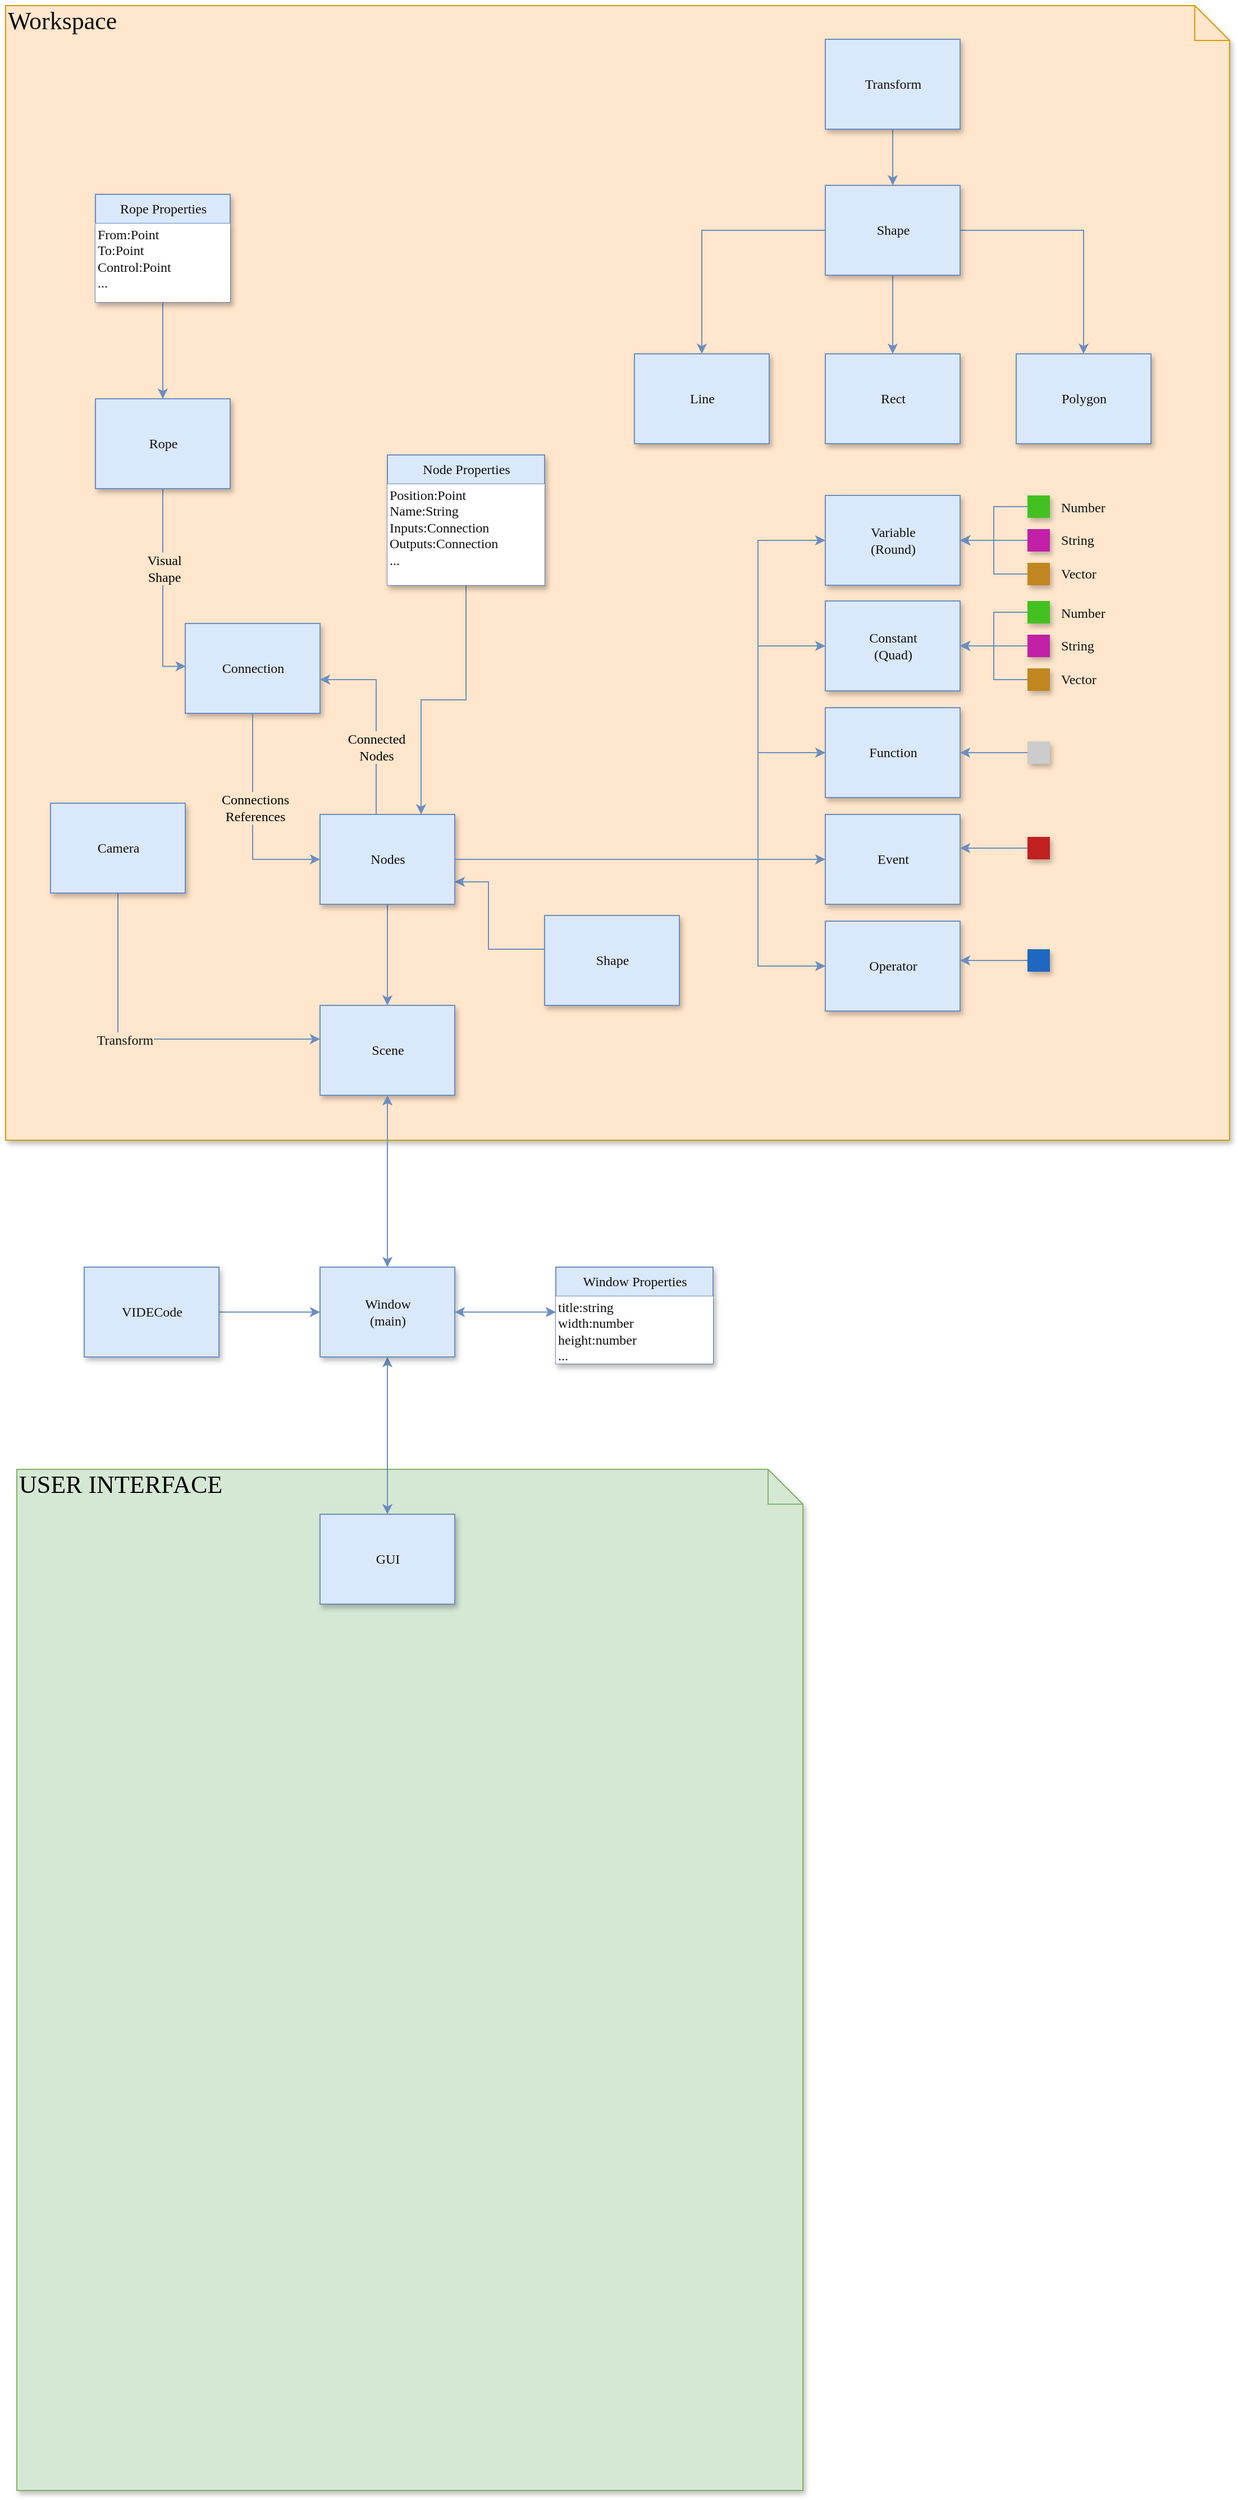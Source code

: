 <mxfile version="10.2.1" type="device"><diagram id="GJ-yyxmubMvBcJ7c2TbR" name="Página-1"><mxGraphModel dx="1426" dy="2041" grid="1" gridSize="10" guides="1" tooltips="1" connect="1" arrows="1" fold="1" page="1" pageScale="1" pageWidth="827" pageHeight="1169" math="0" shadow="0"><root><object label="" font-familty="Montserrat" id="0"><mxCell/></object><mxCell id="1" parent="0"/><mxCell id="iBHfur3ImWWTaeyt7BHs-14" value="USER INTERFACE" style="shape=note;whiteSpace=wrap;html=1;size=31;verticalAlign=top;align=left;spacingTop=-6;shadow=1;strokeColor=#82b366;fillColor=#d5e8d4;fontFamily=Montserrat;fontSize=22;" parent="1" vertex="1"><mxGeometry x="70" y="813" width="700" height="909" as="geometry"/></mxCell><mxCell id="iBHfur3ImWWTaeyt7BHs-3" value="Workspace" style="shape=note;whiteSpace=wrap;html=1;size=31;verticalAlign=top;align=left;spacingTop=-6;shadow=1;strokeColor=#d79b00;fillColor=#ffe6cc;fontFamily=Montserrat;fontSize=22;fontColor=#0D0D0D;" parent="1" vertex="1"><mxGeometry x="60" y="-490" width="1090" height="1010" as="geometry"/></mxCell><mxCell id="8Ssk-ubAK3tdYnXw0_cn-62" value="Scene&lt;br&gt;" style="html=1;shadow=1;fontFamily=Montserrat;fontSize=12;fontColor=#101010;align=center;strokeColor=#6c8ebf;fillColor=#dae8fc;" parent="1" vertex="1"><mxGeometry x="340" y="400" width="120" height="80" as="geometry"/></mxCell><mxCell id="8Ssk-ubAK3tdYnXw0_cn-64" style="edgeStyle=orthogonalEdgeStyle;rounded=0;html=1;jettySize=auto;orthogonalLoop=1;fontColor=#101010;fillColor=#dae8fc;strokeColor=#6c8ebf;fontFamily=Montserrat;" parent="1" source="8Ssk-ubAK3tdYnXw0_cn-63" target="8Ssk-ubAK3tdYnXw0_cn-62" edge="1"><mxGeometry relative="1" as="geometry"><Array as="points"><mxPoint x="160" y="430"/></Array></mxGeometry></mxCell><mxCell id="8Ssk-ubAK3tdYnXw0_cn-68" value="Transform" style="text;html=1;resizable=0;points=[];align=center;verticalAlign=middle;labelBackgroundColor=#FFE6CC;fontColor=#101010;fontFamily=Montserrat;" parent="8Ssk-ubAK3tdYnXw0_cn-64" vertex="1" connectable="0"><mxGeometry x="-0.12" y="-4" relative="1" as="geometry"><mxPoint x="-0.5" y="-3.5" as="offset"/></mxGeometry></mxCell><mxCell id="8Ssk-ubAK3tdYnXw0_cn-63" value="Camera" style="html=1;shadow=1;fontFamily=Montserrat;fontSize=12;fontColor=#101010;align=center;strokeColor=#6c8ebf;fillColor=#dae8fc;" parent="1" vertex="1"><mxGeometry x="100" y="220" width="120" height="80" as="geometry"/></mxCell><mxCell id="8Ssk-ubAK3tdYnXw0_cn-67" style="edgeStyle=orthogonalEdgeStyle;rounded=0;html=1;jettySize=auto;orthogonalLoop=1;fontColor=#101010;fillColor=#dae8fc;strokeColor=#6c8ebf;fontFamily=Montserrat;startArrow=classic;startFill=1;entryX=0.5;entryY=1;entryDx=0;entryDy=0;" parent="1" source="8Ssk-ubAK3tdYnXw0_cn-65" target="qlbBP_N_VVIBBdWzX94u-3" edge="1"><mxGeometry relative="1" as="geometry"><mxPoint x="400" y="773" as="targetPoint"/></mxGeometry></mxCell><mxCell id="8Ssk-ubAK3tdYnXw0_cn-65" value="GUI" style="html=1;shadow=1;fontFamily=Montserrat;fontSize=12;fontColor=#101010;align=center;strokeColor=#6c8ebf;fillColor=#dae8fc;" parent="1" vertex="1"><mxGeometry x="340" y="853" width="120" height="80" as="geometry"/></mxCell><mxCell id="8Ssk-ubAK3tdYnXw0_cn-70" style="edgeStyle=orthogonalEdgeStyle;rounded=0;html=1;jettySize=auto;orthogonalLoop=1;fontFamily=Montserrat;fillColor=#dae8fc;strokeColor=#6c8ebf;" parent="1" source="8Ssk-ubAK3tdYnXw0_cn-69" target="8Ssk-ubAK3tdYnXw0_cn-62" edge="1"><mxGeometry relative="1" as="geometry"/></mxCell><mxCell id="iBHfur3ImWWTaeyt7BHs-5" value="" style="edgeStyle=orthogonalEdgeStyle;rounded=0;jumpSize=0;html=1;startArrow=none;startFill=0;endArrow=classic;endFill=1;jettySize=auto;orthogonalLoop=1;fontFamily=Montserrat;fontSize=22;fontColor=#0D0D0D;fillColor=#dae8fc;strokeColor=#6c8ebf;" parent="1" source="8Ssk-ubAK3tdYnXw0_cn-69" target="iBHfur3ImWWTaeyt7BHs-4" edge="1"><mxGeometry relative="1" as="geometry"><Array as="points"><mxPoint x="730" y="270"/><mxPoint x="730" y="-14"/></Array></mxGeometry></mxCell><mxCell id="hnRwThwo4M4ksD-CZhgn-10" value="" style="edgeStyle=orthogonalEdgeStyle;rounded=0;html=1;jettySize=auto;orthogonalLoop=1;fillColor=#dae8fc;strokeColor=#6c8ebf;startArrow=classic;startFill=1;endArrow=none;endFill=0;" parent="1" source="8Ssk-ubAK3tdYnXw0_cn-69" target="hnRwThwo4M4ksD-CZhgn-9" edge="1"><mxGeometry relative="1" as="geometry"><Array as="points"><mxPoint x="490" y="290"/><mxPoint x="490" y="350"/></Array></mxGeometry></mxCell><mxCell id="HsQVhBsAnsZCBmu8fm_p-2" style="edgeStyle=orthogonalEdgeStyle;rounded=0;html=1;entryX=0;entryY=0.5;entryDx=0;entryDy=0;jettySize=auto;orthogonalLoop=1;fillColor=#dae8fc;strokeColor=#6c8ebf;" parent="1" source="8Ssk-ubAK3tdYnXw0_cn-69" target="HsQVhBsAnsZCBmu8fm_p-1" edge="1"><mxGeometry relative="1" as="geometry"><Array as="points"><mxPoint x="730" y="270"/><mxPoint x="730" y="175"/></Array></mxGeometry></mxCell><mxCell id="HsQVhBsAnsZCBmu8fm_p-4" style="edgeStyle=orthogonalEdgeStyle;rounded=0;html=1;entryX=0;entryY=0.5;entryDx=0;entryDy=0;jettySize=auto;orthogonalLoop=1;fillColor=#dae8fc;strokeColor=#6c8ebf;" parent="1" source="8Ssk-ubAK3tdYnXw0_cn-69" target="HsQVhBsAnsZCBmu8fm_p-3" edge="1"><mxGeometry relative="1" as="geometry"><Array as="points"><mxPoint x="710" y="270"/><mxPoint x="710" y="270"/></Array></mxGeometry></mxCell><mxCell id="HsQVhBsAnsZCBmu8fm_p-6" style="edgeStyle=orthogonalEdgeStyle;rounded=0;html=1;entryX=0;entryY=0.5;entryDx=0;entryDy=0;jettySize=auto;orthogonalLoop=1;fillColor=#dae8fc;strokeColor=#6c8ebf;" parent="1" source="8Ssk-ubAK3tdYnXw0_cn-69" target="HsQVhBsAnsZCBmu8fm_p-5" edge="1"><mxGeometry relative="1" as="geometry"><Array as="points"><mxPoint x="730" y="270"/><mxPoint x="730" y="365"/></Array></mxGeometry></mxCell><mxCell id="8Ssk-ubAK3tdYnXw0_cn-69" value="Nodes" style="html=1;shadow=1;fontFamily=Montserrat;fontSize=12;fontColor=#101010;align=center;strokeColor=#6c8ebf;fillColor=#dae8fc;" parent="1" vertex="1"><mxGeometry x="340" y="230" width="120" height="80" as="geometry"/></mxCell><mxCell id="hnRwThwo4M4ksD-CZhgn-9" value="Shape" style="html=1;shadow=1;fontFamily=Montserrat;fontSize=12;fontColor=#101010;align=center;strokeColor=#6c8ebf;fillColor=#dae8fc;" parent="1" vertex="1"><mxGeometry x="540" y="320" width="120" height="80" as="geometry"/></mxCell><mxCell id="iBHfur3ImWWTaeyt7BHs-4" value="Variable&lt;br&gt;(Round)&lt;br&gt;" style="html=1;shadow=1;fontFamily=Montserrat;fontSize=12;fontColor=#101010;align=center;strokeColor=#6c8ebf;fillColor=#dae8fc;" parent="1" vertex="1"><mxGeometry x="790" y="-54" width="120" height="80" as="geometry"/></mxCell><mxCell id="iBHfur3ImWWTaeyt7BHs-7" value="Constant&lt;br&gt;(Quad)&lt;br&gt;" style="html=1;shadow=1;fontFamily=Montserrat;fontSize=12;fontColor=#101010;align=center;strokeColor=#6c8ebf;fillColor=#dae8fc;" parent="1" vertex="1"><mxGeometry x="790" y="40" width="120" height="80" as="geometry"/></mxCell><mxCell id="8Ssk-ubAK3tdYnXw0_cn-71" value="Connection&lt;br&gt;" style="html=1;shadow=1;fontFamily=Montserrat;fontSize=12;fontColor=#101010;align=center;strokeColor=#6c8ebf;fillColor=#dae8fc;" parent="1" vertex="1"><mxGeometry x="220" y="60" width="120" height="80" as="geometry"/></mxCell><mxCell id="8Ssk-ubAK3tdYnXw0_cn-74" value="" style="endArrow=classic;startArrow=none;html=1;fontFamily=Montserrat;fillColor=#dae8fc;strokeColor=#6c8ebf;jumpSize=0;rounded=0;edgeStyle=orthogonalEdgeStyle;startFill=0;" parent="1" source="8Ssk-ubAK3tdYnXw0_cn-71" target="8Ssk-ubAK3tdYnXw0_cn-69" edge="1"><mxGeometry width="50" height="50" relative="1" as="geometry"><mxPoint x="400" y="170" as="sourcePoint"/><mxPoint x="400" y="190.711" as="targetPoint"/><Array as="points"><mxPoint x="280" y="270"/></Array></mxGeometry></mxCell><mxCell id="8Ssk-ubAK3tdYnXw0_cn-82" value="Connections&lt;br&gt;References&lt;br&gt;" style="text;html=1;resizable=0;points=[];align=center;verticalAlign=middle;labelBackgroundColor=#FFE6CC;fontFamily=Montserrat;" parent="8Ssk-ubAK3tdYnXw0_cn-74" vertex="1" connectable="0"><mxGeometry x="-0.114" y="2" relative="1" as="geometry"><mxPoint as="offset"/></mxGeometry></mxCell><mxCell id="8Ssk-ubAK3tdYnXw0_cn-76" style="edgeStyle=orthogonalEdgeStyle;rounded=0;html=1;entryX=0.003;entryY=0.477;entryDx=0;entryDy=0;entryPerimeter=0;jettySize=auto;orthogonalLoop=1;fontFamily=Montserrat;fillColor=#dae8fc;strokeColor=#6c8ebf;" parent="1" source="8Ssk-ubAK3tdYnXw0_cn-75" target="8Ssk-ubAK3tdYnXw0_cn-71" edge="1"><mxGeometry relative="1" as="geometry"/></mxCell><mxCell id="8Ssk-ubAK3tdYnXw0_cn-78" value="Visual&lt;br&gt;Shape&lt;br&gt;" style="text;html=1;resizable=0;points=[];align=center;verticalAlign=middle;labelBackgroundColor=#FFE6CC;fontFamily=Montserrat;labelBorderColor=none;" parent="8Ssk-ubAK3tdYnXw0_cn-76" vertex="1" connectable="0"><mxGeometry x="-0.205" y="1" relative="1" as="geometry"><mxPoint as="offset"/></mxGeometry></mxCell><mxCell id="8Ssk-ubAK3tdYnXw0_cn-84" value="" style="edgeStyle=orthogonalEdgeStyle;rounded=0;jumpSize=0;html=1;startArrow=classic;startFill=1;jettySize=auto;orthogonalLoop=1;fontFamily=Montserrat;fillColor=#dae8fc;strokeColor=#6c8ebf;endArrow=none;endFill=0;" parent="1" source="8Ssk-ubAK3tdYnXw0_cn-75" target="8Ssk-ubAK3tdYnXw0_cn-83" edge="1"><mxGeometry relative="1" as="geometry"/></mxCell><mxCell id="8Ssk-ubAK3tdYnXw0_cn-75" value="Rope&lt;br&gt;" style="html=1;shadow=1;fontFamily=Montserrat;fontSize=12;fontColor=#101010;align=center;strokeColor=#6c8ebf;fillColor=#dae8fc;" parent="1" vertex="1"><mxGeometry x="140" y="-140" width="120" height="80" as="geometry"/></mxCell><mxCell id="8Ssk-ubAK3tdYnXw0_cn-83" value="Rope Properties&lt;br&gt;" style="swimlane;fontStyle=0;childLayout=stackLayout;horizontal=1;startSize=26;fillColor=#dae8fc;horizontalStack=0;resizeParent=1;resizeParentMax=0;resizeLast=0;collapsible=1;marginBottom=0;shadow=1;fontFamily=Montserrat;fontSize=12;fontColor=#101010;align=center;strokeColor=#6c8ebf;html=1;" parent="1" vertex="1"><mxGeometry x="140" y="-322" width="120" height="96" as="geometry"><mxRectangle x="140" y="-300" width="130" height="26" as="alternateBounds"/></mxGeometry></mxCell><mxCell id="iBHfur3ImWWTaeyt7BHs-2" value="From:Point&lt;br&gt;To:Point&lt;br&gt;Control:Point&lt;br&gt;...&lt;br&gt;&lt;br&gt;" style="text;html=1;resizable=0;points=[];autosize=1;align=left;verticalAlign=top;spacingTop=-4;fontFamily=Montserrat;fontColor=#101010;fillColor=#ffffff;gradientColor=none;strokeColor=none;shadow=1;" parent="8Ssk-ubAK3tdYnXw0_cn-83" vertex="1"><mxGeometry y="26" width="120" height="70" as="geometry"/></mxCell><mxCell id="8Ssk-ubAK3tdYnXw0_cn-79" value="" style="endArrow=classic;startArrow=none;html=1;fontFamily=Montserrat;fillColor=#dae8fc;strokeColor=#6c8ebf;jumpSize=0;rounded=0;edgeStyle=orthogonalEdgeStyle;startFill=0;entryX=0;entryY=0;entryDx=120;entryDy=50;entryPerimeter=0;exitX=0;exitY=0;exitDx=50;exitDy=0;exitPerimeter=0;" parent="1" source="8Ssk-ubAK3tdYnXw0_cn-69" target="8Ssk-ubAK3tdYnXw0_cn-71" edge="1"><mxGeometry width="50" height="50" relative="1" as="geometry"><mxPoint x="290.333" y="150" as="sourcePoint"/><mxPoint x="350" y="279.833" as="targetPoint"/><Array as="points"><mxPoint x="390" y="110"/></Array></mxGeometry></mxCell><mxCell id="8Ssk-ubAK3tdYnXw0_cn-81" value="Connected&lt;br&gt;Nodes&lt;br&gt;" style="text;html=1;resizable=0;points=[];align=center;verticalAlign=middle;labelBackgroundColor=#FFE6CC;fontFamily=Montserrat;" parent="8Ssk-ubAK3tdYnXw0_cn-79" vertex="1" connectable="0"><mxGeometry x="-0.5" y="-2" relative="1" as="geometry"><mxPoint x="-2.5" y="-17.5" as="offset"/></mxGeometry></mxCell><mxCell id="iBHfur3ImWWTaeyt7BHs-13" style="edgeStyle=orthogonalEdgeStyle;rounded=0;jumpSize=0;html=1;entryX=0.75;entryY=0;entryDx=0;entryDy=0;startArrow=none;startFill=0;endArrow=classic;endFill=1;jettySize=auto;orthogonalLoop=1;fontFamily=Montserrat;fontSize=22;fontColor=#0D0D0D;fillColor=#dae8fc;strokeColor=#6c8ebf;" parent="1" source="iBHfur3ImWWTaeyt7BHs-11" target="8Ssk-ubAK3tdYnXw0_cn-69" edge="1"><mxGeometry relative="1" as="geometry"/></mxCell><mxCell id="iBHfur3ImWWTaeyt7BHs-11" value="Node Properties&lt;br&gt;" style="swimlane;fontStyle=0;childLayout=stackLayout;horizontal=1;startSize=26;fillColor=#dae8fc;horizontalStack=0;resizeParent=1;resizeParentMax=0;resizeLast=0;collapsible=1;marginBottom=0;shadow=1;fontFamily=Montserrat;fontSize=12;fontColor=#101010;align=center;strokeColor=#6c8ebf;html=1;" parent="1" vertex="1"><mxGeometry x="400" y="-90" width="140" height="116" as="geometry"><mxRectangle x="140" y="-300" width="130" height="26" as="alternateBounds"/></mxGeometry></mxCell><mxCell id="iBHfur3ImWWTaeyt7BHs-12" value="Position:Point&lt;br&gt;Name:String&lt;br&gt;Inputs:Connection&lt;br&gt;Outputs:Connection&lt;br&gt;...&lt;br&gt;&lt;br&gt;" style="text;html=1;resizable=0;points=[];autosize=1;align=left;verticalAlign=top;spacingTop=-4;fontFamily=Montserrat;fontColor=#101010;fillColor=#ffffff;gradientColor=none;strokeColor=none;shadow=1;" parent="iBHfur3ImWWTaeyt7BHs-11" vertex="1"><mxGeometry y="26" width="140" height="90" as="geometry"/></mxCell><mxCell id="qlbBP_N_VVIBBdWzX94u-4" style="edgeStyle=orthogonalEdgeStyle;rounded=0;html=1;entryX=0.5;entryY=1;entryDx=0;entryDy=0;jettySize=auto;orthogonalLoop=1;fillColor=#dae8fc;strokeColor=#6c8ebf;startArrow=classic;startFill=1;" parent="1" source="qlbBP_N_VVIBBdWzX94u-3" target="8Ssk-ubAK3tdYnXw0_cn-62" edge="1"><mxGeometry relative="1" as="geometry"/></mxCell><mxCell id="qlbBP_N_VVIBBdWzX94u-3" value="Window&lt;br&gt;(main)&lt;br&gt;" style="html=1;shadow=1;fontFamily=Montserrat;fontSize=12;fontColor=#101010;align=center;strokeColor=#6c8ebf;fillColor=#dae8fc;" parent="1" vertex="1"><mxGeometry x="340" y="633" width="120" height="80" as="geometry"/></mxCell><mxCell id="qlbBP_N_VVIBBdWzX94u-7" style="edgeStyle=orthogonalEdgeStyle;rounded=0;html=1;entryX=1;entryY=0.5;entryDx=0;entryDy=0;startArrow=classic;startFill=1;jettySize=auto;orthogonalLoop=1;fillColor=#dae8fc;strokeColor=#6c8ebf;" parent="1" source="qlbBP_N_VVIBBdWzX94u-5" target="qlbBP_N_VVIBBdWzX94u-3" edge="1"><mxGeometry relative="1" as="geometry"><Array as="points"><mxPoint x="520" y="673"/><mxPoint x="520" y="673"/></Array></mxGeometry></mxCell><mxCell id="qlbBP_N_VVIBBdWzX94u-5" value="Window Properties&lt;br&gt;" style="swimlane;fontStyle=0;childLayout=stackLayout;horizontal=1;startSize=26;fillColor=#dae8fc;horizontalStack=0;resizeParent=1;resizeParentMax=0;resizeLast=0;collapsible=1;marginBottom=0;shadow=1;fontFamily=Montserrat;fontSize=12;fontColor=#101010;align=center;strokeColor=#6c8ebf;html=1;" parent="1" vertex="1"><mxGeometry x="550" y="633" width="140" height="86" as="geometry"><mxRectangle x="540" y="537" width="130" height="26" as="alternateBounds"/></mxGeometry></mxCell><mxCell id="qlbBP_N_VVIBBdWzX94u-6" value="title:string&lt;br&gt;width:number&lt;br&gt;height:number&lt;br&gt;...&lt;br&gt;" style="text;html=1;resizable=0;points=[];autosize=1;align=left;verticalAlign=top;spacingTop=-4;fontFamily=Montserrat;fontColor=#101010;fillColor=#ffffff;gradientColor=none;strokeColor=none;shadow=1;" parent="qlbBP_N_VVIBBdWzX94u-5" vertex="1"><mxGeometry y="26" width="140" height="60" as="geometry"/></mxCell><mxCell id="hnRwThwo4M4ksD-CZhgn-3" value="" style="edgeStyle=orthogonalEdgeStyle;rounded=0;html=1;jettySize=auto;orthogonalLoop=1;fillColor=#dae8fc;strokeColor=#6c8ebf;" parent="1" source="hnRwThwo4M4ksD-CZhgn-1" target="hnRwThwo4M4ksD-CZhgn-2" edge="1"><mxGeometry relative="1" as="geometry"/></mxCell><mxCell id="hnRwThwo4M4ksD-CZhgn-5" value="" style="edgeStyle=orthogonalEdgeStyle;rounded=0;html=1;jettySize=auto;orthogonalLoop=1;fillColor=#dae8fc;strokeColor=#6c8ebf;" parent="1" source="hnRwThwo4M4ksD-CZhgn-1" target="hnRwThwo4M4ksD-CZhgn-4" edge="1"><mxGeometry relative="1" as="geometry"/></mxCell><mxCell id="hnRwThwo4M4ksD-CZhgn-7" value="" style="edgeStyle=orthogonalEdgeStyle;rounded=0;html=1;jettySize=auto;orthogonalLoop=1;fillColor=#dae8fc;strokeColor=#6c8ebf;" parent="1" source="hnRwThwo4M4ksD-CZhgn-1" target="hnRwThwo4M4ksD-CZhgn-6" edge="1"><mxGeometry relative="1" as="geometry"/></mxCell><mxCell id="hnRwThwo4M4ksD-CZhgn-1" value="Shape" style="html=1;shadow=1;fontFamily=Montserrat;fontSize=12;fontColor=#101010;align=center;strokeColor=#6c8ebf;fillColor=#dae8fc;" parent="1" vertex="1"><mxGeometry x="790" y="-330" width="120" height="80" as="geometry"/></mxCell><mxCell id="hnRwThwo4M4ksD-CZhgn-6" value="Polygon" style="html=1;shadow=1;fontFamily=Montserrat;fontSize=12;fontColor=#101010;align=center;strokeColor=#6c8ebf;fillColor=#dae8fc;" parent="1" vertex="1"><mxGeometry x="960" y="-180" width="120" height="80" as="geometry"/></mxCell><mxCell id="hnRwThwo4M4ksD-CZhgn-4" value="Rect" style="html=1;shadow=1;fontFamily=Montserrat;fontSize=12;fontColor=#101010;align=center;strokeColor=#6c8ebf;fillColor=#dae8fc;" parent="1" vertex="1"><mxGeometry x="790" y="-180" width="120" height="80" as="geometry"/></mxCell><mxCell id="hnRwThwo4M4ksD-CZhgn-2" value="Line" style="html=1;shadow=1;fontFamily=Montserrat;fontSize=12;fontColor=#101010;align=center;strokeColor=#6c8ebf;fillColor=#dae8fc;" parent="1" vertex="1"><mxGeometry x="620" y="-180" width="120" height="80" as="geometry"/></mxCell><mxCell id="hnRwThwo4M4ksD-CZhgn-12" style="edgeStyle=orthogonalEdgeStyle;rounded=0;html=1;entryX=0.5;entryY=0;entryDx=0;entryDy=0;startArrow=none;startFill=0;endArrow=classic;endFill=1;jettySize=auto;orthogonalLoop=1;fillColor=#dae8fc;strokeColor=#6c8ebf;" parent="1" source="hnRwThwo4M4ksD-CZhgn-11" target="hnRwThwo4M4ksD-CZhgn-1" edge="1"><mxGeometry relative="1" as="geometry"/></mxCell><mxCell id="hnRwThwo4M4ksD-CZhgn-11" value="Transform" style="html=1;shadow=1;fontFamily=Montserrat;fontSize=12;fontColor=#101010;align=center;strokeColor=#6c8ebf;fillColor=#dae8fc;" parent="1" vertex="1"><mxGeometry x="790" y="-460" width="120" height="80" as="geometry"/></mxCell><mxCell id="HsQVhBsAnsZCBmu8fm_p-1" value="Function" style="html=1;shadow=1;fontFamily=Montserrat;fontSize=12;fontColor=#101010;align=center;strokeColor=#6c8ebf;fillColor=#dae8fc;" parent="1" vertex="1"><mxGeometry x="790" y="135" width="120" height="80" as="geometry"/></mxCell><mxCell id="HsQVhBsAnsZCBmu8fm_p-3" value="Event" style="html=1;shadow=1;fontFamily=Montserrat;fontSize=12;fontColor=#101010;align=center;strokeColor=#6c8ebf;fillColor=#dae8fc;" parent="1" vertex="1"><mxGeometry x="790" y="230" width="120" height="80" as="geometry"/></mxCell><mxCell id="HsQVhBsAnsZCBmu8fm_p-5" value="Operator" style="html=1;shadow=1;fontFamily=Montserrat;fontSize=12;fontColor=#101010;align=center;strokeColor=#6c8ebf;fillColor=#dae8fc;" parent="1" vertex="1"><mxGeometry x="790" y="325" width="120" height="80" as="geometry"/></mxCell><mxCell id="HsQVhBsAnsZCBmu8fm_p-7" style="edgeStyle=orthogonalEdgeStyle;rounded=0;html=1;jettySize=auto;orthogonalLoop=1;fillColor=#dae8fc;strokeColor=#6c8ebf;" parent="1" source="8Ssk-ubAK3tdYnXw0_cn-69" edge="1"><mxGeometry relative="1" as="geometry"><mxPoint x="460" y="270" as="sourcePoint"/><mxPoint x="790" y="80" as="targetPoint"/><Array as="points"><mxPoint x="730" y="270"/><mxPoint x="730" y="80"/><mxPoint x="790" y="80"/></Array></mxGeometry></mxCell><mxCell id="HsQVhBsAnsZCBmu8fm_p-9" style="edgeStyle=orthogonalEdgeStyle;rounded=0;html=1;entryX=1;entryY=0.5;entryDx=0;entryDy=0;jettySize=auto;orthogonalLoop=1;fillColor=#dae8fc;strokeColor=#6c8ebf;" parent="1" source="HsQVhBsAnsZCBmu8fm_p-8" target="iBHfur3ImWWTaeyt7BHs-4" edge="1"><mxGeometry relative="1" as="geometry"/></mxCell><mxCell id="HsQVhBsAnsZCBmu8fm_p-8" value="Number" style="html=1;shadow=1;fontFamily=Montserrat;fontSize=12;fontColor=#101010;align=left;strokeColor=none;fillColor=#42C120;labelPosition=right;verticalLabelPosition=middle;verticalAlign=bottom;horizontal=1;spacingLeft=8;" parent="1" vertex="1"><mxGeometry x="970" y="-54" width="20" height="20" as="geometry"/></mxCell><mxCell id="HsQVhBsAnsZCBmu8fm_p-10" style="edgeStyle=orthogonalEdgeStyle;rounded=0;html=1;entryX=1;entryY=0.5;entryDx=0;entryDy=0;jettySize=auto;orthogonalLoop=1;fillColor=#dae8fc;strokeColor=#6c8ebf;" parent="1" edge="1"><mxGeometry relative="1" as="geometry"><mxPoint x="910" y="80" as="targetPoint"/><mxPoint x="970" y="80" as="sourcePoint"/></mxGeometry></mxCell><mxCell id="HsQVhBsAnsZCBmu8fm_p-12" style="edgeStyle=orthogonalEdgeStyle;rounded=0;html=1;entryX=1;entryY=0.5;entryDx=0;entryDy=0;jettySize=auto;orthogonalLoop=1;fillColor=#dae8fc;strokeColor=#6c8ebf;" parent="1" source="HsQVhBsAnsZCBmu8fm_p-13" edge="1"><mxGeometry relative="1" as="geometry"><mxPoint x="910" y="175" as="targetPoint"/><Array as="points"><mxPoint x="960" y="175"/><mxPoint x="960" y="175"/></Array></mxGeometry></mxCell><mxCell id="HsQVhBsAnsZCBmu8fm_p-13" value="" style="html=1;shadow=1;fontFamily=Montserrat;fontSize=12;fontColor=#101010;align=center;strokeColor=none;fillColor=#CCCCCC;" parent="1" vertex="1"><mxGeometry x="970" y="165" width="20" height="20" as="geometry"/></mxCell><mxCell id="HsQVhBsAnsZCBmu8fm_p-14" style="edgeStyle=orthogonalEdgeStyle;rounded=0;html=1;entryX=1;entryY=0.5;entryDx=0;entryDy=0;jettySize=auto;orthogonalLoop=1;fillColor=#dae8fc;strokeColor=#6c8ebf;" parent="1" source="HsQVhBsAnsZCBmu8fm_p-15" edge="1"><mxGeometry relative="1" as="geometry"><mxPoint x="910" y="260" as="targetPoint"/></mxGeometry></mxCell><mxCell id="HsQVhBsAnsZCBmu8fm_p-15" value="" style="html=1;shadow=1;fontFamily=Montserrat;fontSize=12;fontColor=#101010;align=center;strokeColor=none;fillColor=#C12020;" parent="1" vertex="1"><mxGeometry x="970" y="250" width="20" height="20" as="geometry"/></mxCell><mxCell id="HsQVhBsAnsZCBmu8fm_p-16" style="edgeStyle=orthogonalEdgeStyle;rounded=0;html=1;entryX=1;entryY=0.5;entryDx=0;entryDy=0;jettySize=auto;orthogonalLoop=1;fillColor=#dae8fc;strokeColor=#6c8ebf;" parent="1" source="HsQVhBsAnsZCBmu8fm_p-17" edge="1"><mxGeometry relative="1" as="geometry"><mxPoint x="910" y="360" as="targetPoint"/></mxGeometry></mxCell><mxCell id="HsQVhBsAnsZCBmu8fm_p-17" value="" style="html=1;shadow=1;fontFamily=Montserrat;fontSize=12;fontColor=#101010;align=center;strokeColor=none;fillColor=#2067C1;" parent="1" vertex="1"><mxGeometry x="970" y="350" width="20" height="20" as="geometry"/></mxCell><mxCell id="HsQVhBsAnsZCBmu8fm_p-19" style="edgeStyle=orthogonalEdgeStyle;rounded=0;html=1;entryX=1;entryY=0.5;entryDx=0;entryDy=0;jettySize=auto;orthogonalLoop=1;strokeColor=#6c8ebf;fillColor=#dae8fc;" parent="1" source="HsQVhBsAnsZCBmu8fm_p-18" target="iBHfur3ImWWTaeyt7BHs-4" edge="1"><mxGeometry relative="1" as="geometry"/></mxCell><mxCell id="HsQVhBsAnsZCBmu8fm_p-18" value="String" style="html=1;shadow=1;fontFamily=Montserrat;fontSize=12;fontColor=#101010;align=left;strokeColor=none;fillColor=#C120A6;labelPosition=right;verticalLabelPosition=middle;verticalAlign=middle;labelBackgroundColor=none;spacingLeft=8;" parent="1" vertex="1"><mxGeometry x="970" y="-24" width="20" height="20" as="geometry"/></mxCell><mxCell id="HsQVhBsAnsZCBmu8fm_p-21" style="edgeStyle=orthogonalEdgeStyle;rounded=0;html=1;entryX=1;entryY=0.5;entryDx=0;entryDy=0;jettySize=auto;orthogonalLoop=1;strokeColor=#6c8ebf;fillColor=#dae8fc;" parent="1" source="HsQVhBsAnsZCBmu8fm_p-20" target="iBHfur3ImWWTaeyt7BHs-4" edge="1"><mxGeometry relative="1" as="geometry"/></mxCell><mxCell id="HsQVhBsAnsZCBmu8fm_p-20" value="&lt;div style=&quot;text-align: left&quot;&gt;&lt;span&gt;Vector&lt;/span&gt;&lt;/div&gt;" style="html=1;shadow=1;fontFamily=Montserrat;fontSize=12;fontColor=#101010;align=left;strokeColor=none;fillColor=#C18620;labelPosition=right;verticalLabelPosition=middle;verticalAlign=middle;spacingLeft=8;" parent="1" vertex="1"><mxGeometry x="970" y="6" width="20" height="20" as="geometry"/></mxCell><mxCell id="HsQVhBsAnsZCBmu8fm_p-25" style="edgeStyle=orthogonalEdgeStyle;rounded=0;html=1;entryX=1;entryY=0.5;entryDx=0;entryDy=0;jettySize=auto;orthogonalLoop=1;strokeColor=#6c8ebf;fillColor=#dae8fc;" parent="1" source="HsQVhBsAnsZCBmu8fm_p-22" target="iBHfur3ImWWTaeyt7BHs-7" edge="1"><mxGeometry relative="1" as="geometry"/></mxCell><mxCell id="HsQVhBsAnsZCBmu8fm_p-22" value="Number" style="html=1;shadow=1;fontFamily=Montserrat;fontSize=12;fontColor=#101010;align=left;strokeColor=none;fillColor=#42C120;labelPosition=right;verticalLabelPosition=middle;verticalAlign=bottom;horizontal=1;spacingLeft=8;" parent="1" vertex="1"><mxGeometry x="970" y="40" width="20" height="20" as="geometry"/></mxCell><mxCell id="HsQVhBsAnsZCBmu8fm_p-23" value="String" style="html=1;shadow=1;fontFamily=Montserrat;fontSize=12;fontColor=#101010;align=left;strokeColor=none;fillColor=#C120A6;labelPosition=right;verticalLabelPosition=middle;verticalAlign=middle;labelBackgroundColor=none;spacingLeft=8;" parent="1" vertex="1"><mxGeometry x="970" y="70" width="20" height="20" as="geometry"/></mxCell><mxCell id="HsQVhBsAnsZCBmu8fm_p-26" style="edgeStyle=orthogonalEdgeStyle;rounded=0;html=1;entryX=1;entryY=0.5;entryDx=0;entryDy=0;jettySize=auto;orthogonalLoop=1;strokeColor=#6c8ebf;fillColor=#dae8fc;" parent="1" source="HsQVhBsAnsZCBmu8fm_p-24" target="iBHfur3ImWWTaeyt7BHs-7" edge="1"><mxGeometry relative="1" as="geometry"/></mxCell><mxCell id="HsQVhBsAnsZCBmu8fm_p-24" value="&lt;div style=&quot;text-align: left&quot;&gt;&lt;span&gt;Vector&lt;/span&gt;&lt;/div&gt;" style="html=1;shadow=1;fontFamily=Montserrat;fontSize=12;fontColor=#101010;align=left;strokeColor=none;fillColor=#C18620;labelPosition=right;verticalLabelPosition=middle;verticalAlign=middle;spacingLeft=8;" parent="1" vertex="1"><mxGeometry x="970" y="100" width="20" height="20" as="geometry"/></mxCell><mxCell id="d5ZtrrG6qhxnvbb-CR8K-2" style="edgeStyle=orthogonalEdgeStyle;rounded=0;html=1;entryX=0;entryY=0.5;entryDx=0;entryDy=0;jettySize=auto;orthogonalLoop=1;fillColor=#dae8fc;strokeColor=#6c8ebf;" edge="1" parent="1" source="d5ZtrrG6qhxnvbb-CR8K-1" target="qlbBP_N_VVIBBdWzX94u-3"><mxGeometry relative="1" as="geometry"/></mxCell><mxCell id="d5ZtrrG6qhxnvbb-CR8K-1" value="VIDECode&lt;br&gt;" style="html=1;shadow=1;fontFamily=Montserrat;fontSize=12;fontColor=#101010;align=center;strokeColor=#6c8ebf;fillColor=#dae8fc;" vertex="1" parent="1"><mxGeometry x="130" y="633" width="120" height="80" as="geometry"/></mxCell></root></mxGraphModel></diagram></mxfile>